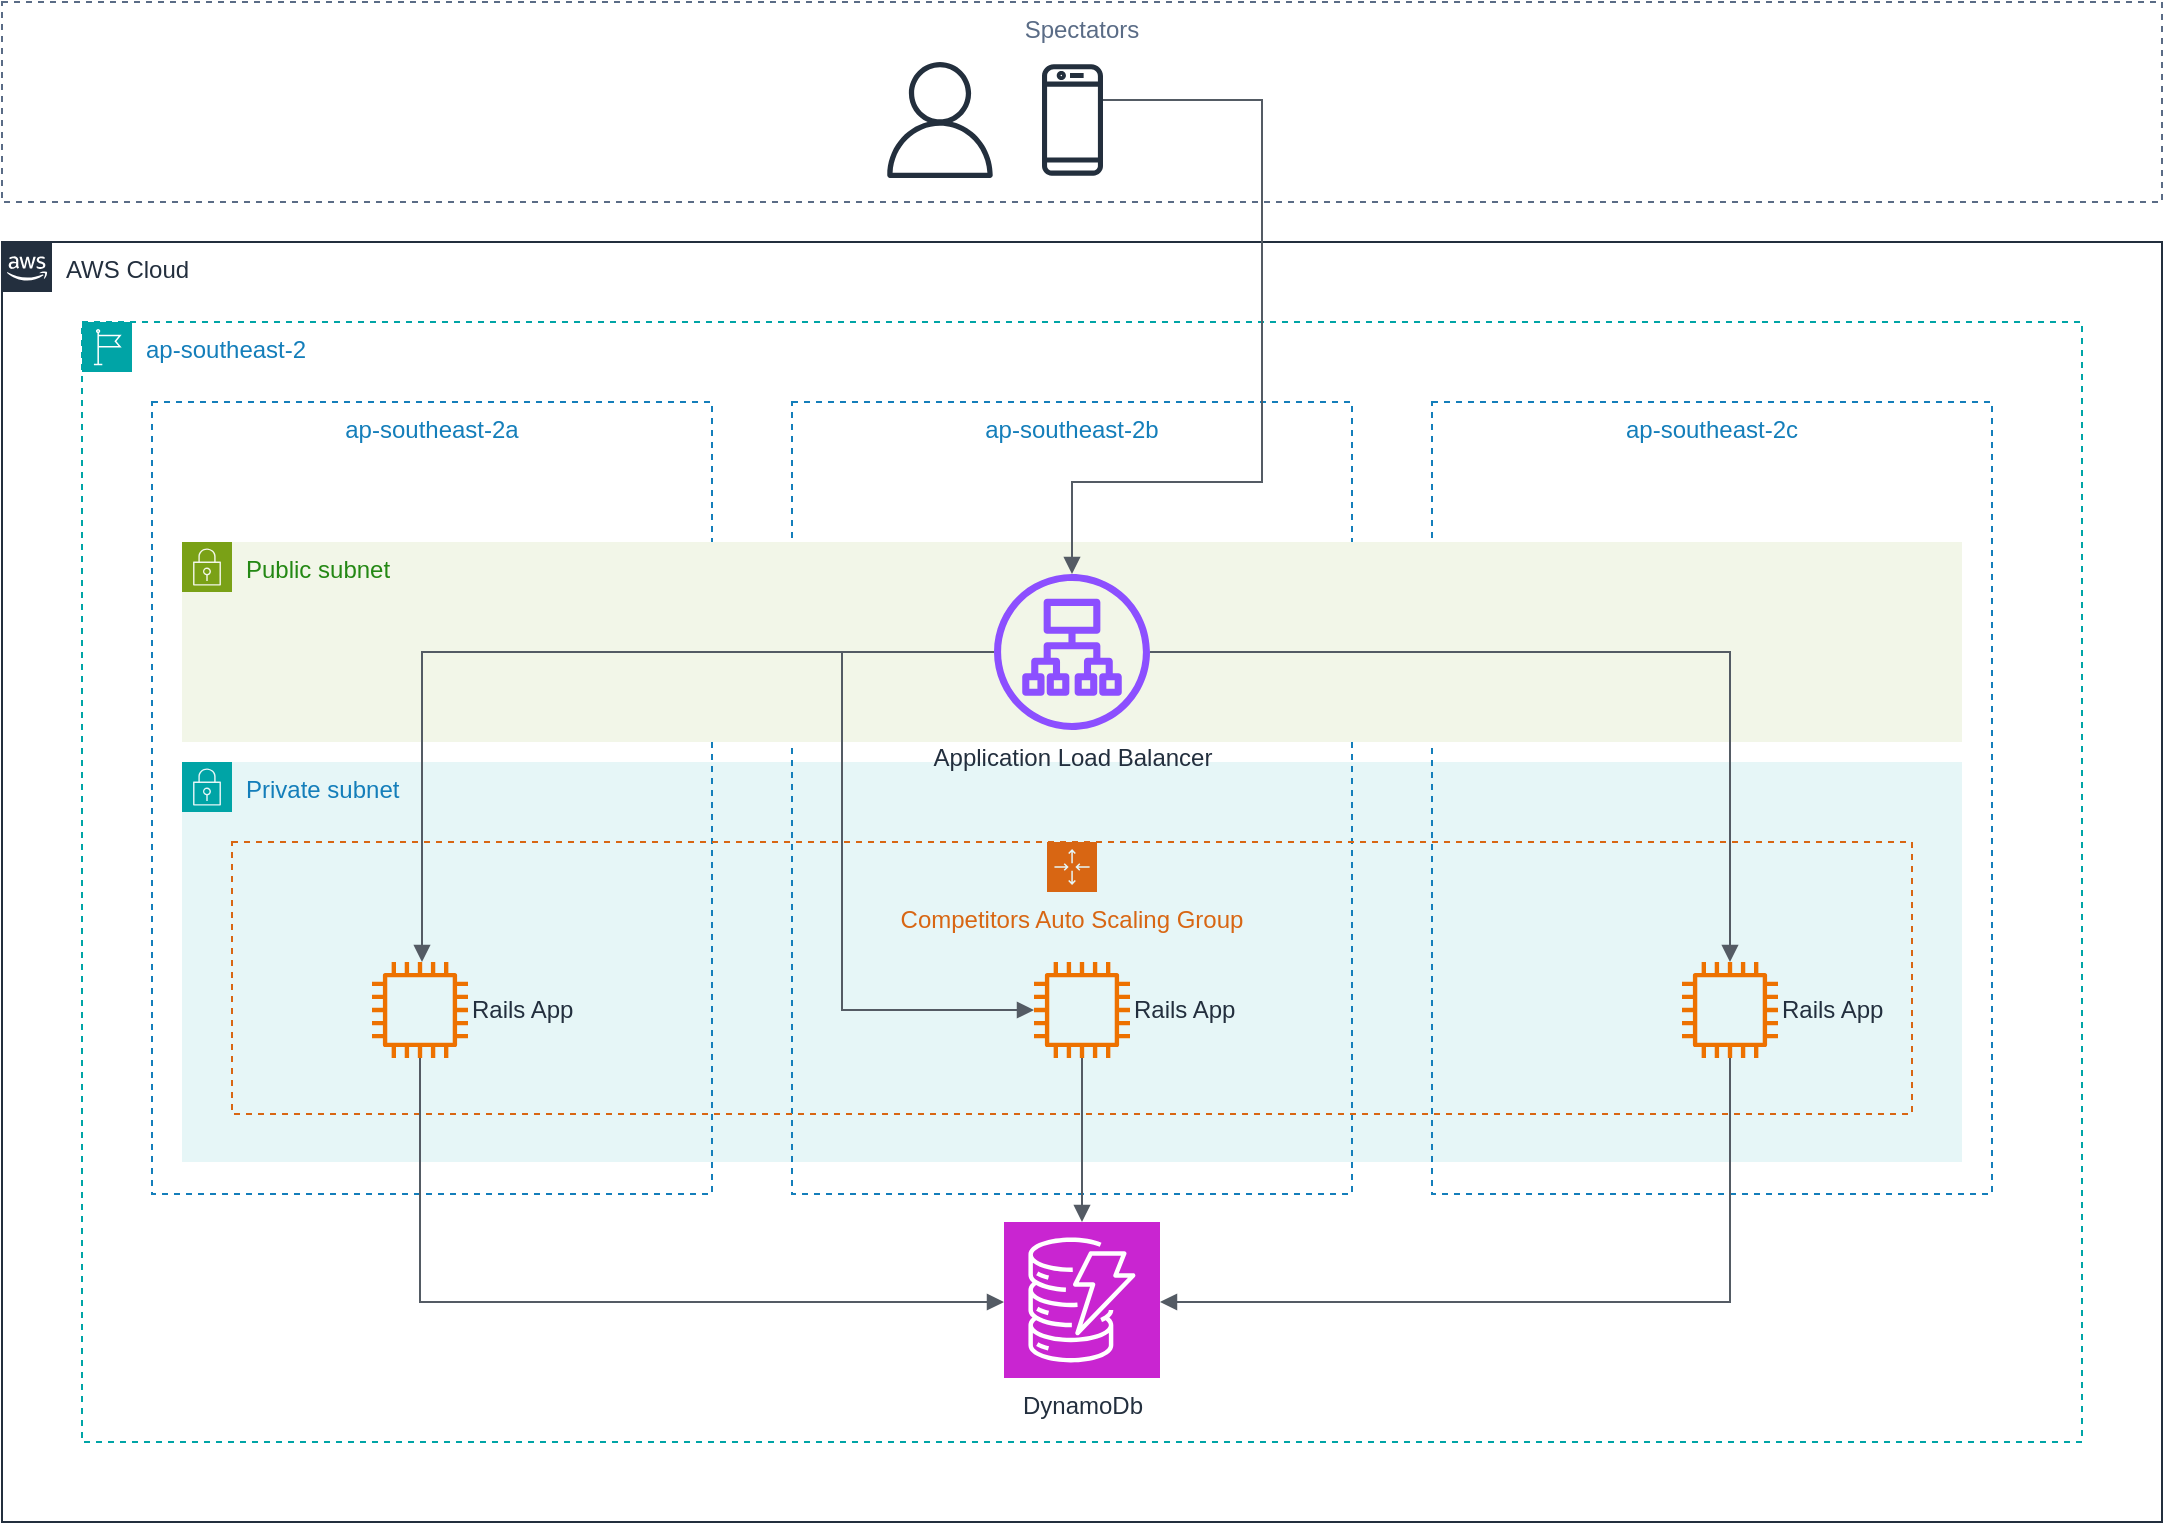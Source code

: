 <mxfile version="26.0.8">
  <diagram name="Page-1" id="NgzeXLo5H5cjdFz9VzWc">
    <mxGraphModel dx="1807" dy="1056" grid="1" gridSize="10" guides="1" tooltips="1" connect="1" arrows="1" fold="1" page="1" pageScale="1" pageWidth="1169" pageHeight="827" math="0" shadow="0">
      <root>
        <mxCell id="0" />
        <mxCell id="1" parent="0" />
        <mxCell id="bt4Wik9f4Y8JRv7qPIcA-3" value="AWS Cloud" style="points=[[0,0],[0.25,0],[0.5,0],[0.75,0],[1,0],[1,0.25],[1,0.5],[1,0.75],[1,1],[0.75,1],[0.5,1],[0.25,1],[0,1],[0,0.75],[0,0.5],[0,0.25]];outlineConnect=0;gradientColor=none;html=1;whiteSpace=wrap;fontSize=12;fontStyle=0;container=1;pointerEvents=0;collapsible=0;recursiveResize=0;shape=mxgraph.aws4.group;grIcon=mxgraph.aws4.group_aws_cloud_alt;strokeColor=#232F3E;fillColor=none;verticalAlign=top;align=left;spacingLeft=30;fontColor=#232F3E;dashed=0;" vertex="1" parent="1">
          <mxGeometry x="40" y="160" width="1080" height="640" as="geometry" />
        </mxCell>
        <mxCell id="bt4Wik9f4Y8JRv7qPIcA-6" value="ap-southeast-2" style="points=[[0,0],[0.25,0],[0.5,0],[0.75,0],[1,0],[1,0.25],[1,0.5],[1,0.75],[1,1],[0.75,1],[0.5,1],[0.25,1],[0,1],[0,0.75],[0,0.5],[0,0.25]];outlineConnect=0;gradientColor=none;html=1;whiteSpace=wrap;fontSize=12;fontStyle=0;container=1;pointerEvents=0;collapsible=0;recursiveResize=0;shape=mxgraph.aws4.group;grIcon=mxgraph.aws4.group_region;strokeColor=#00A4A6;fillColor=none;verticalAlign=top;align=left;spacingLeft=30;fontColor=#147EBA;dashed=1;" vertex="1" parent="bt4Wik9f4Y8JRv7qPIcA-3">
          <mxGeometry x="40" y="40" width="1000" height="560" as="geometry" />
        </mxCell>
        <mxCell id="bt4Wik9f4Y8JRv7qPIcA-21" value="Private subnet" style="points=[[0,0],[0.25,0],[0.5,0],[0.75,0],[1,0],[1,0.25],[1,0.5],[1,0.75],[1,1],[0.75,1],[0.5,1],[0.25,1],[0,1],[0,0.75],[0,0.5],[0,0.25]];outlineConnect=0;gradientColor=none;html=1;whiteSpace=wrap;fontSize=12;fontStyle=0;container=1;pointerEvents=0;collapsible=0;recursiveResize=0;shape=mxgraph.aws4.group;grIcon=mxgraph.aws4.group_security_group;grStroke=0;strokeColor=#00A4A6;fillColor=#E6F6F7;verticalAlign=top;align=left;spacingLeft=30;fontColor=#147EBA;dashed=0;" vertex="1" parent="bt4Wik9f4Y8JRv7qPIcA-6">
          <mxGeometry x="50" y="220" width="890" height="200" as="geometry" />
        </mxCell>
        <mxCell id="bt4Wik9f4Y8JRv7qPIcA-7" value="ap-southeast-2a" style="fillColor=none;strokeColor=#147EBA;dashed=1;verticalAlign=top;fontStyle=0;fontColor=#147EBA;whiteSpace=wrap;html=1;" vertex="1" parent="bt4Wik9f4Y8JRv7qPIcA-6">
          <mxGeometry x="35" y="40" width="280" height="396" as="geometry" />
        </mxCell>
        <mxCell id="bt4Wik9f4Y8JRv7qPIcA-8" value="ap-southeast-2b" style="fillColor=none;strokeColor=#147EBA;dashed=1;verticalAlign=top;fontStyle=0;fontColor=#147EBA;whiteSpace=wrap;html=1;" vertex="1" parent="bt4Wik9f4Y8JRv7qPIcA-6">
          <mxGeometry x="355" y="40" width="280" height="396" as="geometry" />
        </mxCell>
        <mxCell id="bt4Wik9f4Y8JRv7qPIcA-9" value="ap-southeast-2c" style="fillColor=none;strokeColor=#147EBA;dashed=1;verticalAlign=top;fontStyle=0;fontColor=#147EBA;whiteSpace=wrap;html=1;" vertex="1" parent="bt4Wik9f4Y8JRv7qPIcA-6">
          <mxGeometry x="675" y="40" width="280" height="396" as="geometry" />
        </mxCell>
        <mxCell id="bt4Wik9f4Y8JRv7qPIcA-22" value="Public subnet" style="points=[[0,0],[0.25,0],[0.5,0],[0.75,0],[1,0],[1,0.25],[1,0.5],[1,0.75],[1,1],[0.75,1],[0.5,1],[0.25,1],[0,1],[0,0.75],[0,0.5],[0,0.25]];outlineConnect=0;gradientColor=none;html=1;whiteSpace=wrap;fontSize=12;fontStyle=0;container=1;pointerEvents=0;collapsible=0;recursiveResize=0;shape=mxgraph.aws4.group;grIcon=mxgraph.aws4.group_security_group;grStroke=0;strokeColor=#7AA116;fillColor=#F2F6E8;verticalAlign=top;align=left;spacingLeft=30;fontColor=#248814;dashed=0;" vertex="1" parent="bt4Wik9f4Y8JRv7qPIcA-6">
          <mxGeometry x="50" y="110" width="890" height="100" as="geometry" />
        </mxCell>
        <mxCell id="bt4Wik9f4Y8JRv7qPIcA-17" value="Application Load Balancer" style="sketch=0;outlineConnect=0;fontColor=#232F3E;gradientColor=none;fillColor=#8C4FFF;strokeColor=none;dashed=0;verticalLabelPosition=bottom;verticalAlign=top;align=center;html=1;fontSize=12;fontStyle=0;aspect=fixed;pointerEvents=1;shape=mxgraph.aws4.application_load_balancer;" vertex="1" parent="bt4Wik9f4Y8JRv7qPIcA-22">
          <mxGeometry x="406" y="16" width="78" height="78" as="geometry" />
        </mxCell>
        <mxCell id="bt4Wik9f4Y8JRv7qPIcA-10" value="Competitors Auto Scaling Group" style="points=[[0,0],[0.25,0],[0.5,0],[0.75,0],[1,0],[1,0.25],[1,0.5],[1,0.75],[1,1],[0.75,1],[0.5,1],[0.25,1],[0,1],[0,0.75],[0,0.5],[0,0.25]];outlineConnect=0;gradientColor=none;html=1;whiteSpace=wrap;fontSize=12;fontStyle=0;container=1;pointerEvents=0;collapsible=0;recursiveResize=0;shape=mxgraph.aws4.groupCenter;grIcon=mxgraph.aws4.group_auto_scaling_group;grStroke=1;strokeColor=#D86613;fillColor=none;verticalAlign=top;align=center;fontColor=#D86613;dashed=1;spacingTop=25;" vertex="1" parent="bt4Wik9f4Y8JRv7qPIcA-6">
          <mxGeometry x="75" y="260" width="840" height="136" as="geometry" />
        </mxCell>
        <mxCell id="bt4Wik9f4Y8JRv7qPIcA-13" value="Rails App" style="sketch=0;outlineConnect=0;fontColor=#232F3E;gradientColor=none;fillColor=#ED7100;strokeColor=none;dashed=0;verticalLabelPosition=middle;verticalAlign=middle;align=left;html=1;fontSize=12;fontStyle=0;aspect=fixed;pointerEvents=1;shape=mxgraph.aws4.instance2;labelPosition=right;" vertex="1" parent="bt4Wik9f4Y8JRv7qPIcA-10">
          <mxGeometry x="401" y="60" width="48" height="48" as="geometry" />
        </mxCell>
        <mxCell id="bt4Wik9f4Y8JRv7qPIcA-16" value="DynamoDb" style="sketch=0;points=[[0,0,0],[0.25,0,0],[0.5,0,0],[0.75,0,0],[1,0,0],[0,1,0],[0.25,1,0],[0.5,1,0],[0.75,1,0],[1,1,0],[0,0.25,0],[0,0.5,0],[0,0.75,0],[1,0.25,0],[1,0.5,0],[1,0.75,0]];outlineConnect=0;fontColor=#232F3E;fillColor=#C925D1;strokeColor=#ffffff;dashed=0;verticalLabelPosition=bottom;verticalAlign=top;align=center;html=1;fontSize=12;fontStyle=0;aspect=fixed;shape=mxgraph.aws4.resourceIcon;resIcon=mxgraph.aws4.dynamodb;" vertex="1" parent="bt4Wik9f4Y8JRv7qPIcA-6">
          <mxGeometry x="461" y="450" width="78" height="78" as="geometry" />
        </mxCell>
        <mxCell id="bt4Wik9f4Y8JRv7qPIcA-23" value="" style="edgeStyle=orthogonalEdgeStyle;html=1;endArrow=block;elbow=vertical;startArrow=none;endFill=1;strokeColor=#545B64;rounded=0;" edge="1" parent="bt4Wik9f4Y8JRv7qPIcA-6" source="bt4Wik9f4Y8JRv7qPIcA-12" target="bt4Wik9f4Y8JRv7qPIcA-16">
          <mxGeometry width="100" relative="1" as="geometry">
            <mxPoint x="169.0" y="396" as="sourcePoint" />
            <mxPoint x="461" y="507.0" as="targetPoint" />
            <Array as="points">
              <mxPoint x="169" y="490" />
            </Array>
          </mxGeometry>
        </mxCell>
        <mxCell id="bt4Wik9f4Y8JRv7qPIcA-24" value="" style="edgeStyle=orthogonalEdgeStyle;html=1;endArrow=block;elbow=vertical;startArrow=none;endFill=1;strokeColor=#545B64;rounded=0;" edge="1" parent="bt4Wik9f4Y8JRv7qPIcA-6" source="bt4Wik9f4Y8JRv7qPIcA-13" target="bt4Wik9f4Y8JRv7qPIcA-16">
          <mxGeometry width="100" relative="1" as="geometry">
            <mxPoint x="470" y="240" as="sourcePoint" />
            <mxPoint x="570" y="240" as="targetPoint" />
          </mxGeometry>
        </mxCell>
        <mxCell id="bt4Wik9f4Y8JRv7qPIcA-26" value="" style="edgeStyle=orthogonalEdgeStyle;html=1;endArrow=block;elbow=vertical;startArrow=none;endFill=1;strokeColor=#545B64;rounded=0;" edge="1" parent="bt4Wik9f4Y8JRv7qPIcA-6" source="bt4Wik9f4Y8JRv7qPIcA-14" target="bt4Wik9f4Y8JRv7qPIcA-16">
          <mxGeometry width="100" relative="1" as="geometry">
            <mxPoint x="179" y="394" as="sourcePoint" />
            <mxPoint x="660" y="500" as="targetPoint" />
            <Array as="points">
              <mxPoint x="824" y="490" />
            </Array>
          </mxGeometry>
        </mxCell>
        <mxCell id="bt4Wik9f4Y8JRv7qPIcA-27" value="" style="edgeStyle=orthogonalEdgeStyle;html=1;endArrow=none;elbow=vertical;startArrow=block;startFill=1;strokeColor=#545B64;rounded=0;" edge="1" parent="bt4Wik9f4Y8JRv7qPIcA-6" source="bt4Wik9f4Y8JRv7qPIcA-12" target="bt4Wik9f4Y8JRv7qPIcA-17">
          <mxGeometry width="100" relative="1" as="geometry">
            <mxPoint x="460" y="250" as="sourcePoint" />
            <mxPoint x="560" y="250" as="targetPoint" />
            <Array as="points">
              <mxPoint x="170" y="165" />
            </Array>
          </mxGeometry>
        </mxCell>
        <mxCell id="bt4Wik9f4Y8JRv7qPIcA-28" value="" style="edgeStyle=orthogonalEdgeStyle;html=1;endArrow=none;elbow=vertical;startArrow=block;startFill=1;strokeColor=#545B64;rounded=0;" edge="1" parent="bt4Wik9f4Y8JRv7qPIcA-6" source="bt4Wik9f4Y8JRv7qPIcA-13" target="bt4Wik9f4Y8JRv7qPIcA-17">
          <mxGeometry width="100" relative="1" as="geometry">
            <mxPoint x="180" y="346" as="sourcePoint" />
            <mxPoint x="466" y="175" as="targetPoint" />
            <Array as="points">
              <mxPoint x="380" y="344" />
              <mxPoint x="380" y="165" />
            </Array>
          </mxGeometry>
        </mxCell>
        <mxCell id="bt4Wik9f4Y8JRv7qPIcA-29" value="" style="edgeStyle=orthogonalEdgeStyle;html=1;endArrow=none;elbow=vertical;startArrow=block;startFill=1;strokeColor=#545B64;rounded=0;" edge="1" parent="bt4Wik9f4Y8JRv7qPIcA-6" source="bt4Wik9f4Y8JRv7qPIcA-14" target="bt4Wik9f4Y8JRv7qPIcA-17">
          <mxGeometry width="100" relative="1" as="geometry">
            <mxPoint x="180" y="346" as="sourcePoint" />
            <mxPoint x="466" y="175" as="targetPoint" />
            <Array as="points">
              <mxPoint x="824" y="165" />
            </Array>
          </mxGeometry>
        </mxCell>
        <mxCell id="bt4Wik9f4Y8JRv7qPIcA-14" value="Rails App" style="sketch=0;outlineConnect=0;fontColor=#232F3E;gradientColor=none;fillColor=#ED7100;strokeColor=none;dashed=0;verticalLabelPosition=middle;verticalAlign=middle;align=left;html=1;fontSize=12;fontStyle=0;aspect=fixed;pointerEvents=1;shape=mxgraph.aws4.instance2;labelPosition=right;" vertex="1" parent="bt4Wik9f4Y8JRv7qPIcA-6">
          <mxGeometry x="800" y="320" width="48" height="48" as="geometry" />
        </mxCell>
        <mxCell id="bt4Wik9f4Y8JRv7qPIcA-12" value="Rails App" style="sketch=0;outlineConnect=0;fontColor=#232F3E;gradientColor=none;fillColor=#ED7100;strokeColor=none;dashed=0;verticalLabelPosition=middle;verticalAlign=middle;align=left;html=1;fontSize=12;fontStyle=0;aspect=fixed;pointerEvents=1;shape=mxgraph.aws4.instance2;labelPosition=right;" vertex="1" parent="bt4Wik9f4Y8JRv7qPIcA-6">
          <mxGeometry x="145" y="320" width="48" height="48" as="geometry" />
        </mxCell>
        <mxCell id="bt4Wik9f4Y8JRv7qPIcA-18" value="Spectators" style="fillColor=none;strokeColor=#5A6C86;dashed=1;verticalAlign=top;fontStyle=0;fontColor=#5A6C86;whiteSpace=wrap;html=1;" vertex="1" parent="1">
          <mxGeometry x="40" y="40" width="1080" height="100" as="geometry" />
        </mxCell>
        <mxCell id="bt4Wik9f4Y8JRv7qPIcA-19" value="" style="sketch=0;outlineConnect=0;fontColor=#232F3E;gradientColor=none;fillColor=#232F3D;strokeColor=none;dashed=0;verticalLabelPosition=bottom;verticalAlign=top;align=center;html=1;fontSize=12;fontStyle=0;aspect=fixed;pointerEvents=1;shape=mxgraph.aws4.user;" vertex="1" parent="1">
          <mxGeometry x="480" y="70" width="58" height="58" as="geometry" />
        </mxCell>
        <mxCell id="bt4Wik9f4Y8JRv7qPIcA-20" value="" style="sketch=0;outlineConnect=0;fontColor=#232F3E;gradientColor=none;fillColor=#232F3D;strokeColor=none;dashed=0;verticalLabelPosition=bottom;verticalAlign=top;align=center;html=1;fontSize=12;fontStyle=0;aspect=fixed;pointerEvents=1;shape=mxgraph.aws4.mobile_client;" vertex="1" parent="1">
          <mxGeometry x="560" y="69.98" width="30.5" height="58.02" as="geometry" />
        </mxCell>
        <mxCell id="bt4Wik9f4Y8JRv7qPIcA-30" value="" style="edgeStyle=orthogonalEdgeStyle;html=1;endArrow=none;elbow=vertical;startArrow=block;startFill=1;strokeColor=#545B64;rounded=0;" edge="1" parent="1" source="bt4Wik9f4Y8JRv7qPIcA-17" target="bt4Wik9f4Y8JRv7qPIcA-20">
          <mxGeometry width="100" relative="1" as="geometry">
            <mxPoint x="540" y="330" as="sourcePoint" />
            <mxPoint x="640" y="330" as="targetPoint" />
            <Array as="points">
              <mxPoint x="575" y="280" />
              <mxPoint x="670" y="280" />
              <mxPoint x="670" y="89" />
            </Array>
          </mxGeometry>
        </mxCell>
      </root>
    </mxGraphModel>
  </diagram>
</mxfile>
